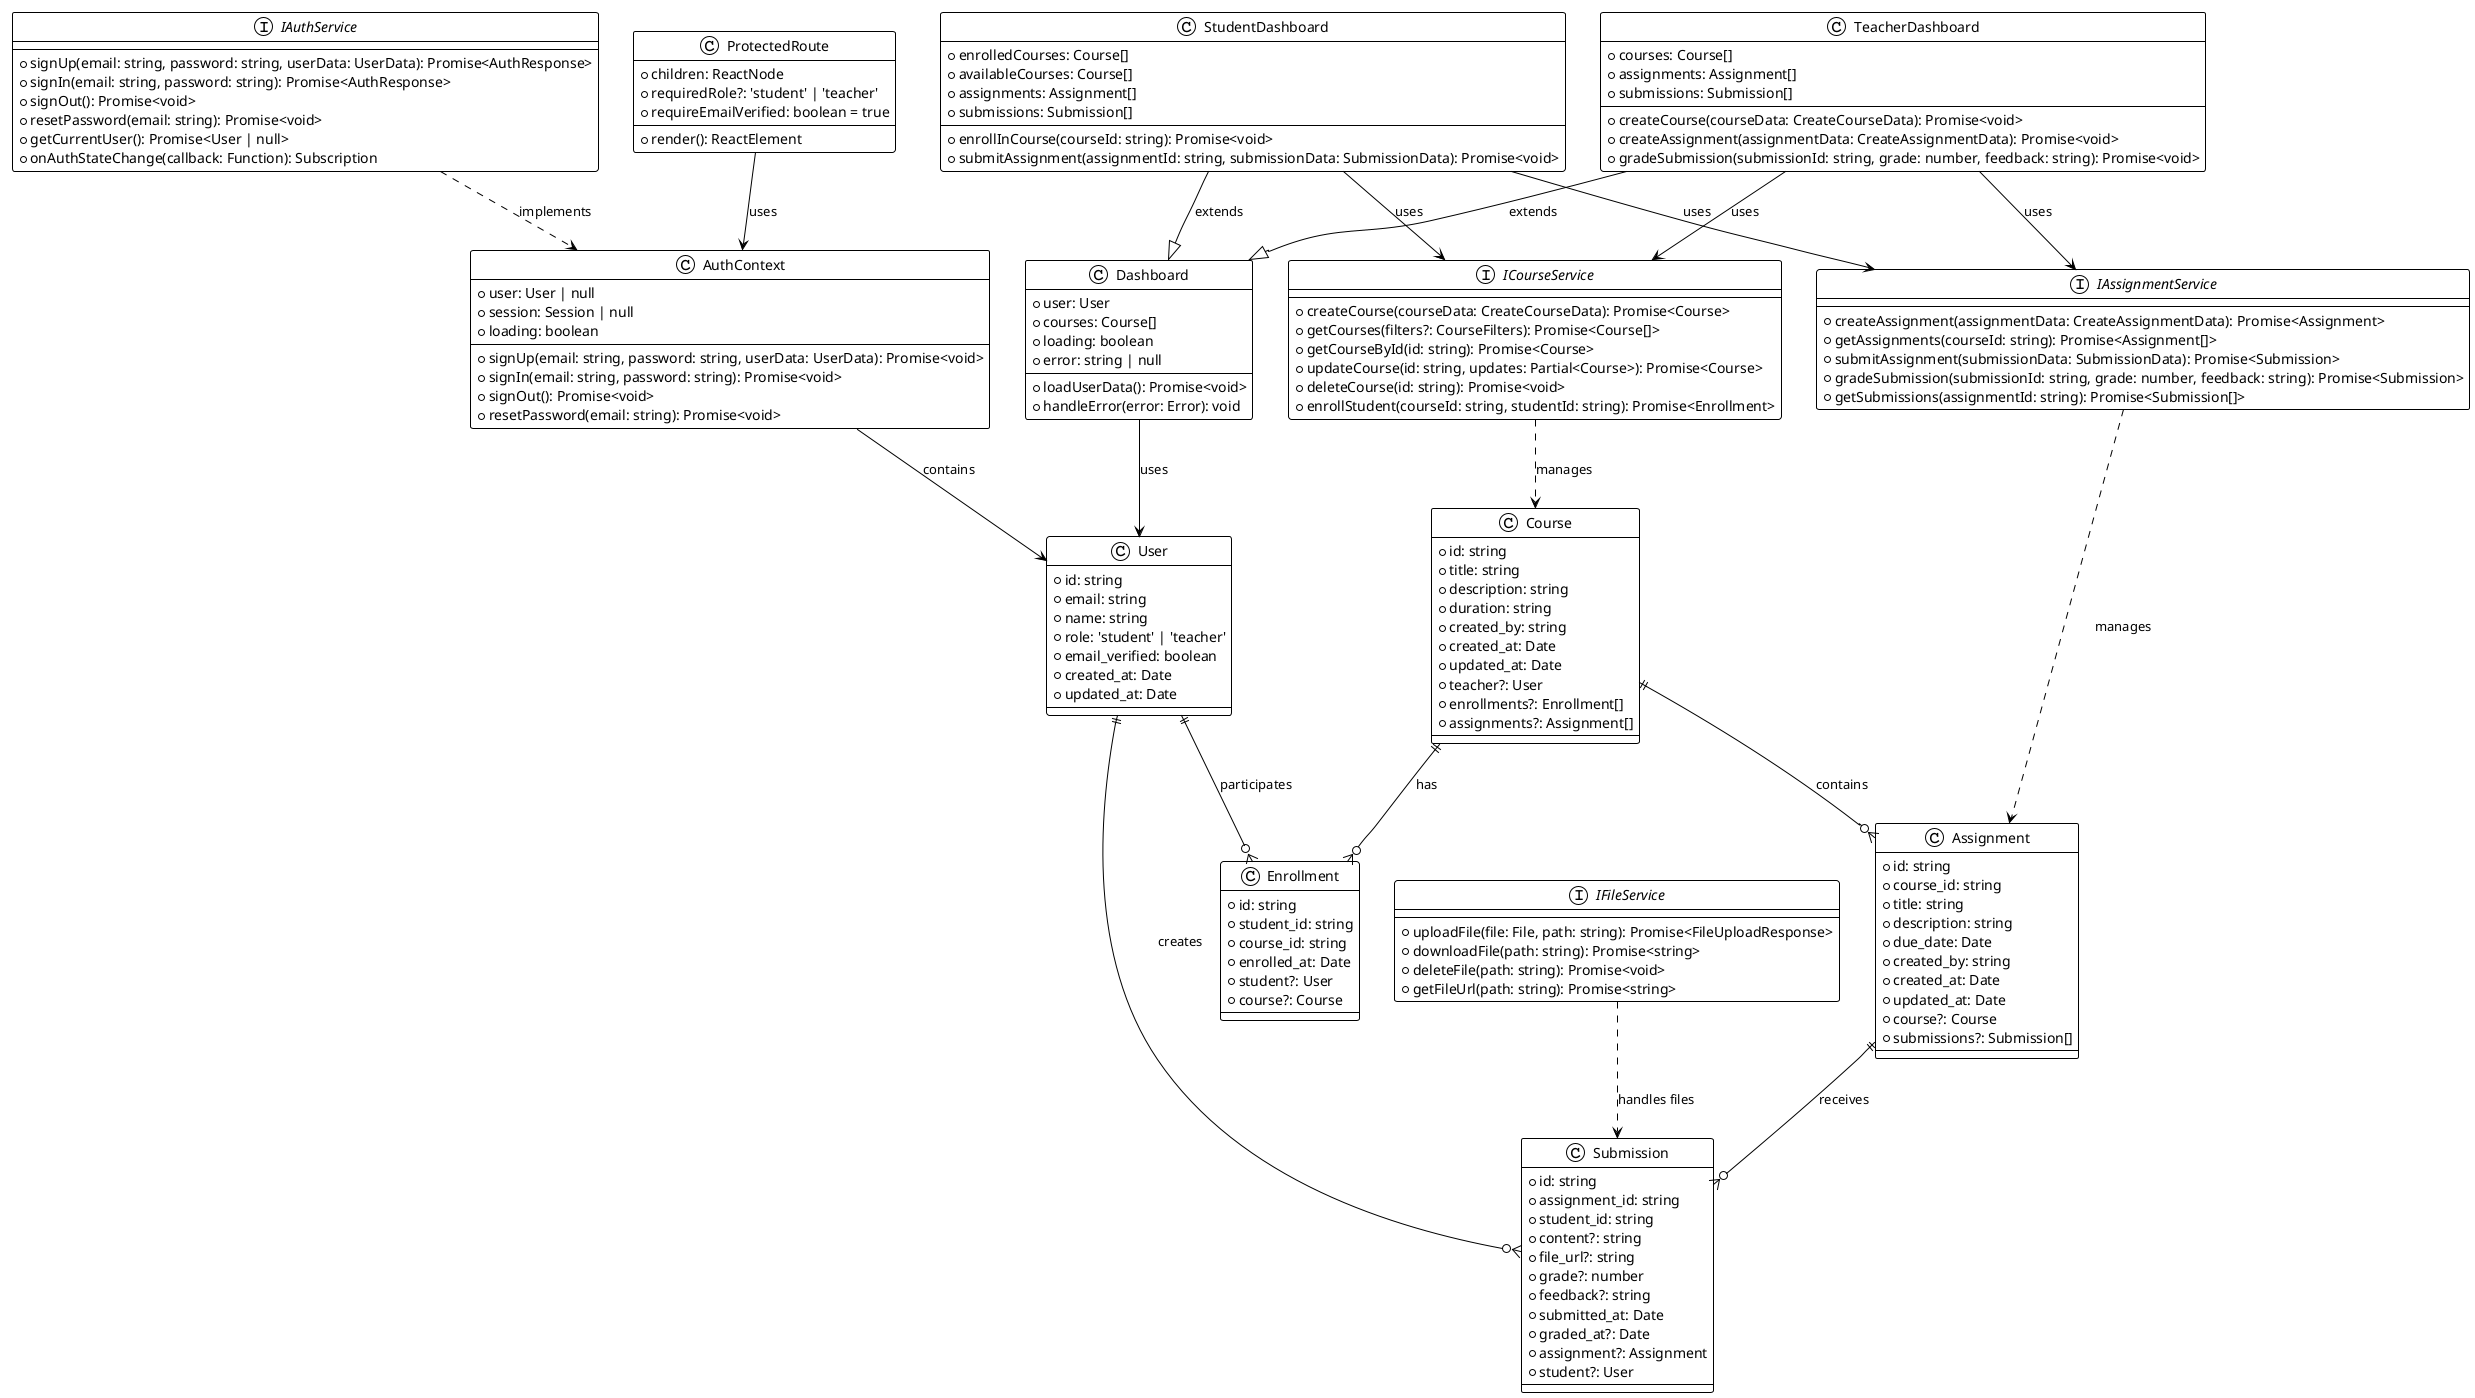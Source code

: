 @startuml SmartLearn_Classes
!theme plain

interface IAuthService {
  +signUp(email: string, password: string, userData: UserData): Promise<AuthResponse>
  +signIn(email: string, password: string): Promise<AuthResponse>
  +signOut(): Promise<void>
  +resetPassword(email: string): Promise<void>
  +getCurrentUser(): Promise<User | null>
  +onAuthStateChange(callback: Function): Subscription
}

interface ICourseService {
  +createCourse(courseData: CreateCourseData): Promise<Course>
  +getCourses(filters?: CourseFilters): Promise<Course[]>
  +getCourseById(id: string): Promise<Course>
  +updateCourse(id: string, updates: Partial<Course>): Promise<Course>
  +deleteCourse(id: string): Promise<void>
  +enrollStudent(courseId: string, studentId: string): Promise<Enrollment>
}

interface IAssignmentService {
  +createAssignment(assignmentData: CreateAssignmentData): Promise<Assignment>
  +getAssignments(courseId: string): Promise<Assignment[]>
  +submitAssignment(submissionData: SubmissionData): Promise<Submission>
  +gradeSubmission(submissionId: string, grade: number, feedback: string): Promise<Submission>
  +getSubmissions(assignmentId: string): Promise<Submission[]>
}

interface IFileService {
  +uploadFile(file: File, path: string): Promise<FileUploadResponse>
  +downloadFile(path: string): Promise<string>
  +deleteFile(path: string): Promise<void>
  +getFileUrl(path: string): Promise<string>
}

class AuthContext {
  +user: User | null
  +session: Session | null
  +loading: boolean
  +signUp(email: string, password: string, userData: UserData): Promise<void>
  +signIn(email: string, password: string): Promise<void>
  +signOut(): Promise<void>
  +resetPassword(email: string): Promise<void>
}

class User {
  +id: string
  +email: string
  +name: string
  +role: 'student' | 'teacher'
  +email_verified: boolean
  +created_at: Date
  +updated_at: Date
}

class Course {
  +id: string
  +title: string
  +description: string
  +duration: string
  +created_by: string
  +created_at: Date
  +updated_at: Date
  +teacher?: User
  +enrollments?: Enrollment[]
  +assignments?: Assignment[]
}

class Assignment {
  +id: string
  +course_id: string
  +title: string
  +description: string
  +due_date: Date
  +created_by: string
  +created_at: Date
  +updated_at: Date
  +course?: Course
  +submissions?: Submission[]
}

class Submission {
  +id: string
  +assignment_id: string
  +student_id: string
  +content?: string
  +file_url?: string
  +grade?: number
  +feedback?: string
  +submitted_at: Date
  +graded_at?: Date
  +assignment?: Assignment
  +student?: User
}

class Enrollment {
  +id: string
  +student_id: string
  +course_id: string
  +enrolled_at: Date
  +student?: User
  +course?: Course
}

class ProtectedRoute {
  +children: ReactNode
  +requiredRole?: 'student' | 'teacher'
  +requireEmailVerified: boolean = true
  +render(): ReactElement
}

class Dashboard {
  +user: User
  +courses: Course[]
  +loading: boolean
  +error: string | null
  +loadUserData(): Promise<void>
  +handleError(error: Error): void
}

class TeacherDashboard {
  +courses: Course[]
  +assignments: Assignment[]
  +submissions: Submission[]
  +createCourse(courseData: CreateCourseData): Promise<void>
  +createAssignment(assignmentData: CreateAssignmentData): Promise<void>
  +gradeSubmission(submissionId: string, grade: number, feedback: string): Promise<void>
}

class StudentDashboard {
  +enrolledCourses: Course[]
  +availableCourses: Course[]
  +assignments: Assignment[]
  +submissions: Submission[]
  +enrollInCourse(courseId: string): Promise<void>
  +submitAssignment(assignmentId: string, submissionData: SubmissionData): Promise<void>
}

IAuthService ..> AuthContext : implements
ICourseService ..> Course : manages
IAssignmentService ..> Assignment : manages
IFileService ..> Submission : handles files

AuthContext --> User : contains
Dashboard --> User : uses
TeacherDashboard --|> Dashboard : extends
StudentDashboard --|> Dashboard : extends

Course ||--o{ Enrollment : has
Course ||--o{ Assignment : contains
User ||--o{ Enrollment : participates
User ||--o{ Submission : creates
Assignment ||--o{ Submission : receives

ProtectedRoute --> AuthContext : uses
TeacherDashboard --> ICourseService : uses
TeacherDashboard --> IAssignmentService : uses
StudentDashboard --> ICourseService : uses
StudentDashboard --> IAssignmentService : uses

@enduml